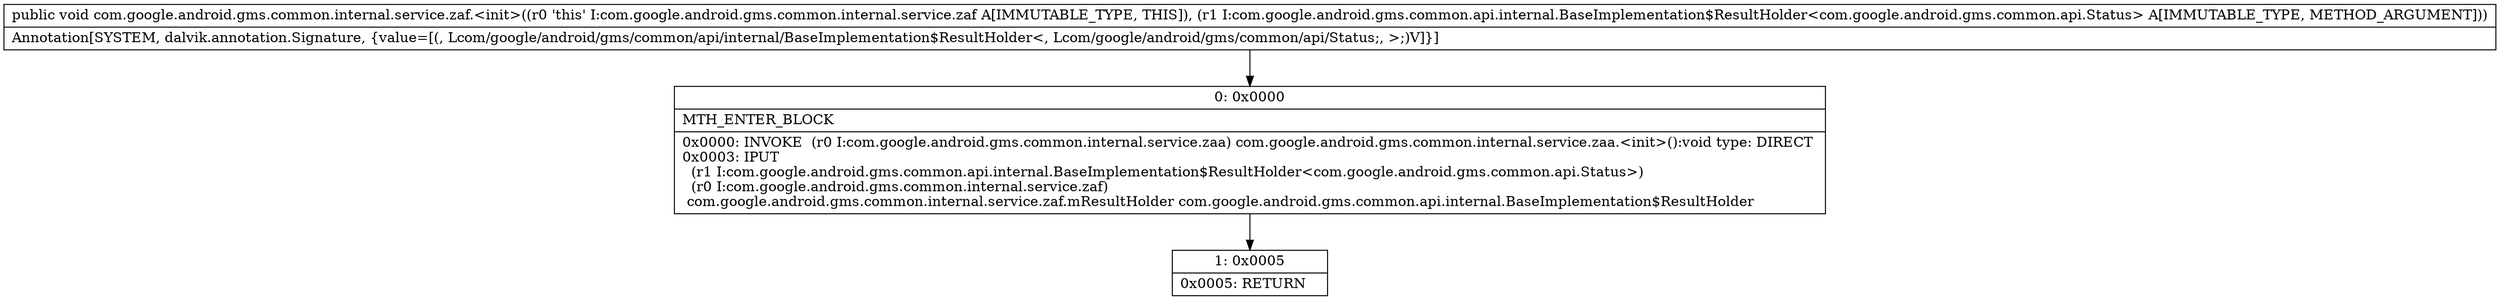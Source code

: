 digraph "CFG forcom.google.android.gms.common.internal.service.zaf.\<init\>(Lcom\/google\/android\/gms\/common\/api\/internal\/BaseImplementation$ResultHolder;)V" {
Node_0 [shape=record,label="{0\:\ 0x0000|MTH_ENTER_BLOCK\l|0x0000: INVOKE  (r0 I:com.google.android.gms.common.internal.service.zaa) com.google.android.gms.common.internal.service.zaa.\<init\>():void type: DIRECT \l0x0003: IPUT  \l  (r1 I:com.google.android.gms.common.api.internal.BaseImplementation$ResultHolder\<com.google.android.gms.common.api.Status\>)\l  (r0 I:com.google.android.gms.common.internal.service.zaf)\l com.google.android.gms.common.internal.service.zaf.mResultHolder com.google.android.gms.common.api.internal.BaseImplementation$ResultHolder \l}"];
Node_1 [shape=record,label="{1\:\ 0x0005|0x0005: RETURN   \l}"];
MethodNode[shape=record,label="{public void com.google.android.gms.common.internal.service.zaf.\<init\>((r0 'this' I:com.google.android.gms.common.internal.service.zaf A[IMMUTABLE_TYPE, THIS]), (r1 I:com.google.android.gms.common.api.internal.BaseImplementation$ResultHolder\<com.google.android.gms.common.api.Status\> A[IMMUTABLE_TYPE, METHOD_ARGUMENT]))  | Annotation[SYSTEM, dalvik.annotation.Signature, \{value=[(, Lcom\/google\/android\/gms\/common\/api\/internal\/BaseImplementation$ResultHolder\<, Lcom\/google\/android\/gms\/common\/api\/Status;, \>;)V]\}]\l}"];
MethodNode -> Node_0;
Node_0 -> Node_1;
}

